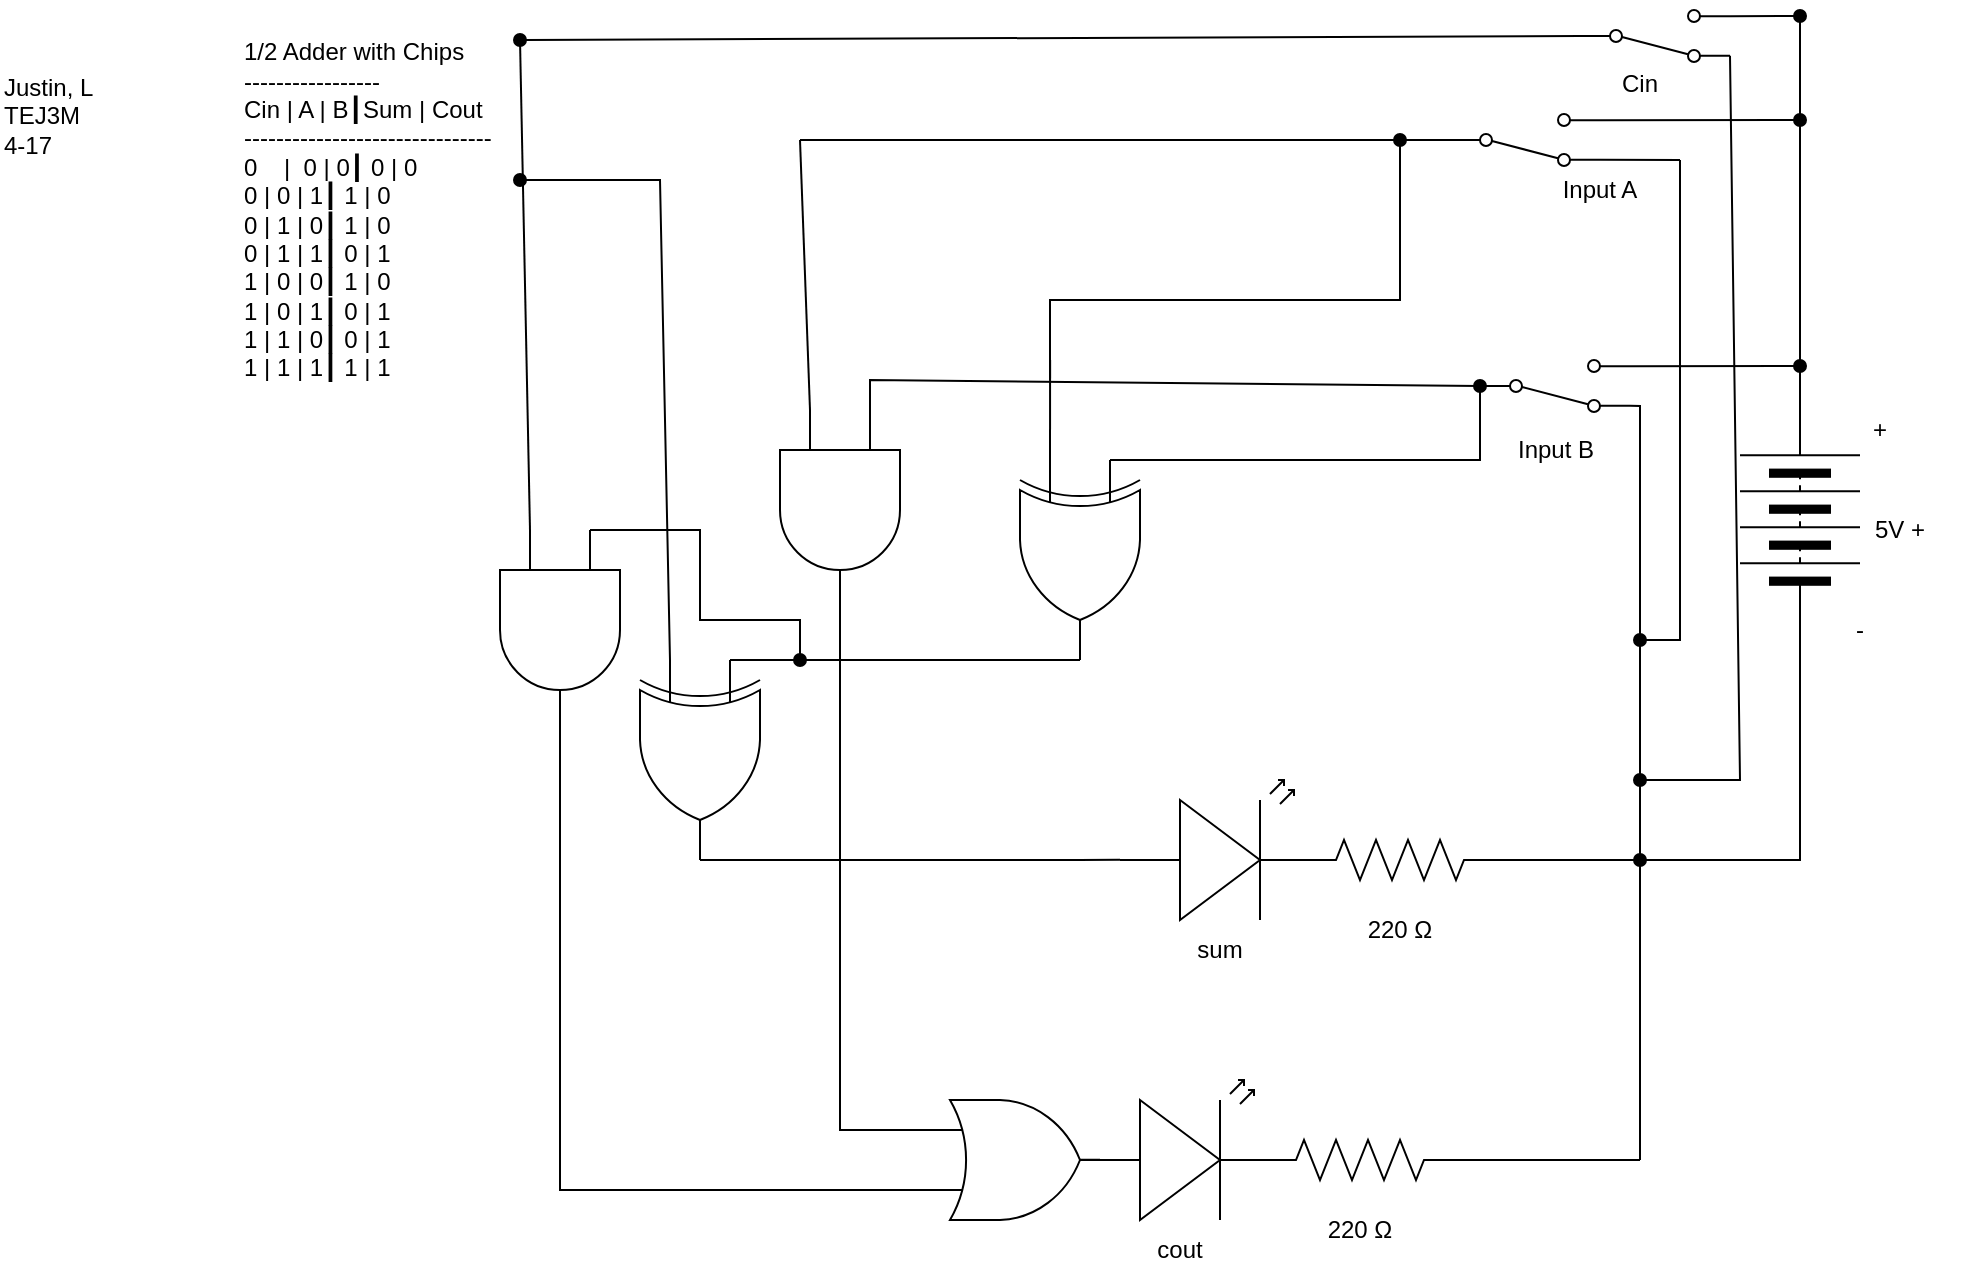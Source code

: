 <mxfile>
    <diagram id="ciPo3X5teLXdfqjWm5yF" name="Page-1">
        <mxGraphModel dx="1936" dy="700" grid="1" gridSize="10" guides="1" tooltips="1" connect="1" arrows="1" fold="1" page="1" pageScale="1" pageWidth="850" pageHeight="1100" math="0" shadow="0">
            <root>
                <mxCell id="0"/>
                <mxCell id="1" parent="0"/>
                <mxCell id="550" style="edgeStyle=none;html=1;exitX=0;exitY=0.25;exitDx=0;exitDy=0;exitPerimeter=0;entryX=0;entryY=0.5;entryDx=0;entryDy=0;endArrow=oval;endFill=1;rounded=0;startArrow=none;startFill=0;" parent="1" target="554" edge="1">
                    <mxGeometry relative="1" as="geometry">
                        <Array as="points">
                            <mxPoint x="450" y="270"/>
                        </Array>
                        <mxPoint x="265" y="270" as="sourcePoint"/>
                    </mxGeometry>
                </mxCell>
                <mxCell id="551" style="edgeStyle=none;rounded=0;html=1;endArrow=oval;endFill=1;startArrow=none;startFill=0;" parent="1" edge="1">
                    <mxGeometry relative="1" as="geometry">
                        <mxPoint x="530" y="470" as="targetPoint"/>
                        <mxPoint x="530" y="260" as="sourcePoint"/>
                        <Array as="points">
                            <mxPoint x="530" y="280"/>
                        </Array>
                    </mxGeometry>
                </mxCell>
                <mxCell id="552" style="edgeStyle=none;html=1;exitX=1;exitY=0.12;exitDx=0;exitDy=0;endArrow=oval;endFill=1;startArrow=none;startFill=0;" parent="1" source="554" edge="1">
                    <mxGeometry relative="1" as="geometry">
                        <mxPoint x="610" y="223" as="targetPoint"/>
                    </mxGeometry>
                </mxCell>
                <mxCell id="553" style="edgeStyle=none;rounded=0;jumpStyle=none;html=1;exitX=1;exitY=0.88;exitDx=0;exitDy=0;strokeColor=default;strokeWidth=1;startArrow=none;startFill=0;endArrow=none;endFill=0;endSize=6;" parent="1" source="554" edge="1">
                    <mxGeometry relative="1" as="geometry">
                        <mxPoint x="530" y="256.884" as="targetPoint"/>
                        <Array as="points">
                            <mxPoint x="530" y="243"/>
                            <mxPoint x="530" y="260"/>
                        </Array>
                    </mxGeometry>
                </mxCell>
                <mxCell id="554" value="" style="shape=mxgraph.electrical.electro-mechanical.twoWaySwitch;aspect=fixed;elSwitchState=2;flipV=1;" parent="1" vertex="1">
                    <mxGeometry x="450" y="220" width="75" height="26" as="geometry"/>
                </mxCell>
                <mxCell id="555" style="edgeStyle=none;html=1;exitX=0;exitY=0.57;exitDx=0;exitDy=0;exitPerimeter=0;endArrow=none;endFill=0;entryX=1;entryY=0.5;entryDx=0;entryDy=0;entryPerimeter=0;" parent="1" source="556" edge="1">
                    <mxGeometry relative="1" as="geometry">
                        <mxPoint x="250" y="470" as="targetPoint"/>
                    </mxGeometry>
                </mxCell>
                <mxCell id="556" value="" style="verticalLabelPosition=bottom;shadow=0;dashed=0;align=center;html=1;verticalAlign=top;shape=mxgraph.electrical.opto_electronics.led_2;pointerEvents=1;" parent="1" vertex="1">
                    <mxGeometry x="270" y="430" width="100" height="70" as="geometry"/>
                </mxCell>
                <mxCell id="557" style="edgeStyle=none;rounded=0;html=1;startArrow=none;startFill=0;endArrow=none;endFill=0;" parent="1" source="558" edge="1">
                    <mxGeometry relative="1" as="geometry">
                        <mxPoint x="550" y="470" as="targetPoint"/>
                    </mxGeometry>
                </mxCell>
                <mxCell id="558" value="" style="pointerEvents=1;verticalLabelPosition=bottom;shadow=0;dashed=0;align=center;html=1;verticalAlign=top;shape=mxgraph.electrical.resistors.resistor_2;" parent="1" vertex="1">
                    <mxGeometry x="360" y="460" width="100" height="20" as="geometry"/>
                </mxCell>
                <mxCell id="559" style="edgeStyle=none;rounded=0;html=1;exitX=1;exitY=0.5;exitDx=0;exitDy=0;startArrow=none;startFill=0;endArrow=none;endFill=0;" parent="1" source="561" edge="1">
                    <mxGeometry relative="1" as="geometry">
                        <mxPoint x="550" y="470" as="targetPoint"/>
                        <mxPoint x="560" y="380" as="sourcePoint"/>
                        <Array as="points">
                            <mxPoint x="610" y="470"/>
                        </Array>
                    </mxGeometry>
                </mxCell>
                <mxCell id="560" style="edgeStyle=none;html=1;exitX=0;exitY=0.5;exitDx=0;exitDy=0;endArrow=none;endFill=0;" parent="1" source="561" edge="1">
                    <mxGeometry relative="1" as="geometry">
                        <mxPoint x="610" y="50" as="targetPoint"/>
                        <Array as="points">
                            <mxPoint x="610" y="230"/>
                        </Array>
                    </mxGeometry>
                </mxCell>
                <mxCell id="561" value="" style="pointerEvents=1;verticalLabelPosition=bottom;shadow=0;dashed=0;align=center;html=1;verticalAlign=top;shape=mxgraph.electrical.miscellaneous.batteryStack;rotation=90;flipV=0;flipH=1;" parent="1" vertex="1">
                    <mxGeometry x="560" y="270" width="100" height="60" as="geometry"/>
                </mxCell>
                <mxCell id="562" value="1/2 Adder with Chips&lt;br&gt;-----------------&lt;br&gt;&lt;div style=&quot;&quot;&gt;Cin | A | B┃Sum | Cout&lt;/div&gt;&lt;div style=&quot;&quot;&gt;-------------------------------&lt;/div&gt;&lt;div style=&quot;&quot;&gt;0&amp;nbsp; &amp;nbsp; |&amp;nbsp; 0 | 0┃ 0 | 0&lt;/div&gt;&lt;div style=&quot;&quot;&gt;0 | 0 | 1┃ 1 | 0&lt;/div&gt;&lt;div style=&quot;&quot;&gt;0 | 1 | 0┃ 1 | 0&lt;/div&gt;&lt;div style=&quot;&quot;&gt;0 | 1 | 1┃ 0 | 1&lt;/div&gt;&lt;div style=&quot;&quot;&gt;1 | 0 | 0┃ 1 | 0&lt;/div&gt;&lt;div style=&quot;&quot;&gt;1 | 0 | 1┃ 0 | 1&lt;/div&gt;&lt;div style=&quot;&quot;&gt;1 | 1 | 0┃ 0 | 1&lt;/div&gt;&lt;div style=&quot;&quot;&gt;1 | 1 | 1┃ 1 | 1&lt;/div&gt;" style="text;strokeColor=none;align=left;fillColor=none;html=1;verticalAlign=middle;whiteSpace=wrap;rounded=0;" parent="1" vertex="1">
                    <mxGeometry x="-170" y="90" width="130" height="109" as="geometry"/>
                </mxCell>
                <mxCell id="563" value="Justin, L&lt;br&gt;TEJ3M&lt;br&gt;4-17&lt;br&gt;&lt;span style=&quot;color: rgba(0, 0, 0, 0); font-family: monospace; font-size: 0px;&quot;&gt;%3CmxGraphModel%3E%3Croot%3E%3CmxCell%20id%3D%220%22%2F%3E%3CmxCell%20id%3D%221%22%20parent%3D%220%22%2F%3E%3CmxCell%20id%3D%222%22%20value%3D%225%20V%22%20style%3D%22text%3BstrokeColor%3Dnone%3Balign%3Dcenter%3BfillColor%3Dnone%3Bhtml%3D1%3BverticalAlign%3Dmiddle%3BwhiteSpace%3Dwrap%3Brounded%3D0%3B%22%20vertex%3D%221%22%20parent%3D%221%22%3E%3CmxGeometry%20x%3D%22550%22%20y%3D%22275%22%20width%3D%2260%22%20height%3D%2230%22%20as%3D%22geometry%22%2F%3E%3C%2FmxCell%3E%3C%2Froot%3E%3C%2FmxGraphModel%3E&lt;/span&gt;" style="text;strokeColor=none;align=left;fillColor=none;html=1;verticalAlign=middle;whiteSpace=wrap;rounded=0;" parent="1" vertex="1">
                    <mxGeometry x="-290" y="89" width="60" height="31" as="geometry"/>
                </mxCell>
                <mxCell id="564" value="5V +" style="text;strokeColor=none;align=center;fillColor=none;html=1;verticalAlign=middle;whiteSpace=wrap;rounded=0;" parent="1" vertex="1">
                    <mxGeometry x="630" y="290" width="60" height="30" as="geometry"/>
                </mxCell>
                <mxCell id="565" value="220 Ω" style="text;strokeColor=none;align=center;fillColor=none;html=1;verticalAlign=middle;whiteSpace=wrap;rounded=0;labelBackgroundColor=none;" parent="1" vertex="1">
                    <mxGeometry x="380" y="490" width="60" height="30" as="geometry"/>
                </mxCell>
                <mxCell id="566" value="Input B" style="text;strokeColor=none;align=center;fillColor=none;html=1;verticalAlign=middle;whiteSpace=wrap;rounded=0;labelBackgroundColor=none;" parent="1" vertex="1">
                    <mxGeometry x="457.5" y="250" width="60" height="30" as="geometry"/>
                </mxCell>
                <mxCell id="567" value="sum" style="text;strokeColor=none;align=center;fillColor=none;html=1;verticalAlign=middle;whiteSpace=wrap;rounded=0;labelBackgroundColor=none;" parent="1" vertex="1">
                    <mxGeometry x="290" y="500" width="60" height="30" as="geometry"/>
                </mxCell>
                <mxCell id="568" value="+" style="text;strokeColor=none;align=center;fillColor=none;html=1;verticalAlign=middle;whiteSpace=wrap;rounded=0;" parent="1" vertex="1">
                    <mxGeometry x="620" y="240" width="60" height="30" as="geometry"/>
                </mxCell>
                <mxCell id="569" value="-" style="text;strokeColor=none;align=center;fillColor=none;html=1;verticalAlign=middle;whiteSpace=wrap;rounded=0;" parent="1" vertex="1">
                    <mxGeometry x="610" y="340" width="60" height="30" as="geometry"/>
                </mxCell>
                <mxCell id="570" value="Input A" style="text;strokeColor=none;align=center;fillColor=none;html=1;verticalAlign=middle;whiteSpace=wrap;rounded=0;labelBackgroundColor=none;" parent="1" vertex="1">
                    <mxGeometry x="480" y="120" width="60" height="30" as="geometry"/>
                </mxCell>
                <mxCell id="571" style="edgeStyle=none;html=1;endArrow=oval;endFill=1;rounded=0;startArrow=none;startFill=0;strokeColor=default;strokeWidth=1;endSize=6;jumpStyle=none;" parent="1" edge="1">
                    <mxGeometry relative="1" as="geometry">
                        <mxPoint x="530" y="360" as="targetPoint"/>
                        <mxPoint x="550" y="120" as="sourcePoint"/>
                        <Array as="points">
                            <mxPoint x="550" y="360"/>
                            <mxPoint x="530" y="360"/>
                        </Array>
                    </mxGeometry>
                </mxCell>
                <mxCell id="572" style="edgeStyle=none;rounded=0;html=1;exitX=1;exitY=0.88;exitDx=0;exitDy=0;startArrow=none;startFill=0;endArrow=none;endFill=0;" parent="1" source="575" edge="1">
                    <mxGeometry relative="1" as="geometry">
                        <mxPoint x="550" y="120" as="targetPoint"/>
                    </mxGeometry>
                </mxCell>
                <mxCell id="573" style="edgeStyle=none;rounded=0;jumpStyle=none;html=1;exitX=1;exitY=0.12;exitDx=0;exitDy=0;strokeColor=default;strokeWidth=1;startArrow=none;startFill=0;endArrow=oval;endFill=1;endSize=6;" parent="1" source="575" edge="1">
                    <mxGeometry relative="1" as="geometry">
                        <mxPoint x="610" y="100" as="targetPoint"/>
                    </mxGeometry>
                </mxCell>
                <mxCell id="574" style="edgeStyle=none;rounded=0;html=1;endArrow=none;endFill=0;startArrow=oval;startFill=1;" parent="1" edge="1">
                    <mxGeometry relative="1" as="geometry">
                        <mxPoint x="235" y="230" as="targetPoint"/>
                        <Array as="points">
                            <mxPoint x="410" y="190"/>
                            <mxPoint x="235" y="190"/>
                        </Array>
                        <mxPoint x="410" y="110" as="sourcePoint"/>
                    </mxGeometry>
                </mxCell>
                <mxCell id="602" style="edgeStyle=none;html=1;exitX=0;exitY=0.5;exitDx=0;exitDy=0;startArrow=none;startFill=0;endArrow=none;endFill=0;" parent="1" source="575" edge="1">
                    <mxGeometry relative="1" as="geometry">
                        <mxPoint x="410" y="110" as="targetPoint"/>
                    </mxGeometry>
                </mxCell>
                <mxCell id="608" style="edgeStyle=none;rounded=0;html=1;exitX=0;exitY=0.5;exitDx=0;exitDy=0;startArrow=none;startFill=0;endArrow=none;endFill=0;fillColor=none;" parent="1" source="575" edge="1">
                    <mxGeometry relative="1" as="geometry">
                        <mxPoint x="110" y="110" as="targetPoint"/>
                    </mxGeometry>
                </mxCell>
                <mxCell id="575" value="" style="shape=mxgraph.electrical.electro-mechanical.twoWaySwitch;aspect=fixed;elSwitchState=2;flipV=1;" parent="1" vertex="1">
                    <mxGeometry x="435" y="97" width="75" height="26" as="geometry"/>
                </mxCell>
                <mxCell id="576" value="" style="edgeStyle=none;orthogonalLoop=1;jettySize=auto;html=1;rounded=0;strokeColor=default;strokeWidth=1;startArrow=none;startFill=0;endArrow=none;endFill=0;endSize=6;jumpStyle=none;" parent="1" edge="1">
                    <mxGeometry width="80" relative="1" as="geometry">
                        <mxPoint x="530" y="260" as="sourcePoint"/>
                        <mxPoint x="530" y="260" as="targetPoint"/>
                        <Array as="points"/>
                    </mxGeometry>
                </mxCell>
                <mxCell id="583" style="edgeStyle=none;html=1;exitX=0;exitY=0.75;exitDx=0;exitDy=0;exitPerimeter=0;endArrow=none;endFill=0;" parent="1" edge="1">
                    <mxGeometry relative="1" as="geometry">
                        <mxPoint x="235.062" y="220" as="targetPoint"/>
                        <mxPoint x="235" y="270" as="sourcePoint"/>
                    </mxGeometry>
                </mxCell>
                <mxCell id="630" style="edgeStyle=none;rounded=0;html=1;exitX=1;exitY=0.5;exitDx=0;exitDy=0;exitPerimeter=0;entryX=0;entryY=0.25;entryDx=0;entryDy=0;entryPerimeter=0;startArrow=none;startFill=0;endArrow=none;endFill=0;" edge="1" parent="1" source="585" target="616">
                    <mxGeometry relative="1" as="geometry"/>
                </mxCell>
                <mxCell id="585" value="" style="verticalLabelPosition=bottom;shadow=0;dashed=0;align=center;html=1;verticalAlign=top;shape=mxgraph.electrical.logic_gates.logic_gate;operation=xor;rotation=90;" parent="1" vertex="1">
                    <mxGeometry x="200" y="290" width="100" height="60" as="geometry"/>
                </mxCell>
                <mxCell id="595" value="" style="verticalLabelPosition=bottom;shadow=0;dashed=0;align=center;html=1;verticalAlign=top;shape=mxgraph.electrical.opto_electronics.led_2;pointerEvents=1;" parent="1" vertex="1">
                    <mxGeometry x="250" y="580" width="100" height="70" as="geometry"/>
                </mxCell>
                <mxCell id="596" style="edgeStyle=none;rounded=0;html=1;startArrow=none;startFill=0;endArrow=none;endFill=0;" parent="1" source="597" edge="1">
                    <mxGeometry relative="1" as="geometry">
                        <mxPoint x="530" y="620" as="targetPoint"/>
                    </mxGeometry>
                </mxCell>
                <mxCell id="597" value="" style="pointerEvents=1;verticalLabelPosition=bottom;shadow=0;dashed=0;align=center;html=1;verticalAlign=top;shape=mxgraph.electrical.resistors.resistor_2;" parent="1" vertex="1">
                    <mxGeometry x="340" y="610" width="100" height="20" as="geometry"/>
                </mxCell>
                <mxCell id="598" value="220 Ω" style="text;strokeColor=none;align=center;fillColor=none;html=1;verticalAlign=middle;whiteSpace=wrap;rounded=0;labelBackgroundColor=none;" parent="1" vertex="1">
                    <mxGeometry x="360" y="640" width="60" height="30" as="geometry"/>
                </mxCell>
                <mxCell id="599" value="cout" style="text;strokeColor=none;align=center;fillColor=none;html=1;verticalAlign=middle;whiteSpace=wrap;rounded=0;labelBackgroundColor=none;" parent="1" vertex="1">
                    <mxGeometry x="270" y="650" width="60" height="30" as="geometry"/>
                </mxCell>
                <mxCell id="600" value="" style="edgeStyle=none;orthogonalLoop=1;jettySize=auto;html=1;endArrow=none;endFill=0;" parent="1" edge="1">
                    <mxGeometry width="80" relative="1" as="geometry">
                        <mxPoint x="530" y="463.6" as="sourcePoint"/>
                        <mxPoint x="530" y="620" as="targetPoint"/>
                        <Array as="points"/>
                    </mxGeometry>
                </mxCell>
                <mxCell id="604" value="" style="edgeStyle=none;orthogonalLoop=1;jettySize=auto;html=1;endArrow=none;endFill=0;" parent="1" target="603" edge="1">
                    <mxGeometry width="80" relative="1" as="geometry">
                        <mxPoint x="130" y="340" as="sourcePoint"/>
                        <mxPoint x="130" y="620" as="targetPoint"/>
                        <Array as="points"/>
                    </mxGeometry>
                </mxCell>
                <mxCell id="605" style="edgeStyle=none;html=1;exitX=0;exitY=0.25;exitDx=0;exitDy=0;exitPerimeter=0;entryX=0;entryY=0.5;entryDx=0;entryDy=0;startArrow=none;startFill=0;endArrow=none;endFill=0;rounded=0;" parent="1" source="603" target="554" edge="1">
                    <mxGeometry relative="1" as="geometry">
                        <Array as="points">
                            <mxPoint x="145" y="230"/>
                        </Array>
                    </mxGeometry>
                </mxCell>
                <mxCell id="609" style="edgeStyle=none;rounded=0;html=1;exitX=0;exitY=0.75;exitDx=0;exitDy=0;exitPerimeter=0;startArrow=none;startFill=0;endArrow=none;endFill=0;fillColor=none;strokeColor=default;" parent="1" source="603" edge="1">
                    <mxGeometry relative="1" as="geometry">
                        <mxPoint x="110" y="110" as="targetPoint"/>
                    </mxGeometry>
                </mxCell>
                <mxCell id="603" value="" style="verticalLabelPosition=bottom;shadow=0;dashed=0;align=center;html=1;verticalAlign=top;shape=mxgraph.electrical.logic_gates.logic_gate;operation=and;rotation=90;" parent="1" vertex="1">
                    <mxGeometry x="80" y="265" width="100" height="60" as="geometry"/>
                </mxCell>
                <mxCell id="611" value="" style="edgeStyle=none;html=1;exitX=0;exitY=0.57;exitDx=0;exitDy=0;exitPerimeter=0;endArrow=none;endFill=0;" edge="1" parent="1" source="595">
                    <mxGeometry relative="1" as="geometry">
                        <mxPoint x="260" y="619.875" as="targetPoint"/>
                        <mxPoint x="250" y="619.9" as="sourcePoint"/>
                    </mxGeometry>
                </mxCell>
                <mxCell id="614" style="edgeStyle=none;html=1;entryX=1;entryY=0.5;entryDx=0;entryDy=0;entryPerimeter=0;endArrow=none;endFill=0;exitX=0;exitY=0.25;exitDx=0;exitDy=0;exitPerimeter=0;rounded=0;" edge="1" parent="1" source="612" target="603">
                    <mxGeometry relative="1" as="geometry">
                        <mxPoint x="130" y="600" as="sourcePoint"/>
                        <Array as="points">
                            <mxPoint x="130" y="605"/>
                        </Array>
                    </mxGeometry>
                </mxCell>
                <mxCell id="612" value="" style="verticalLabelPosition=bottom;shadow=0;dashed=0;align=center;html=1;verticalAlign=top;shape=mxgraph.electrical.logic_gates.logic_gate;operation=or;" vertex="1" parent="1">
                    <mxGeometry x="170" y="590" width="100" height="60" as="geometry"/>
                </mxCell>
                <mxCell id="628" style="edgeStyle=none;rounded=0;html=1;exitX=1;exitY=0.5;exitDx=0;exitDy=0;exitPerimeter=0;entryX=0;entryY=0.75;entryDx=0;entryDy=0;entryPerimeter=0;startArrow=none;startFill=0;endArrow=none;endFill=0;" edge="1" parent="1" source="613" target="612">
                    <mxGeometry relative="1" as="geometry">
                        <Array as="points">
                            <mxPoint x="-10" y="635"/>
                        </Array>
                    </mxGeometry>
                </mxCell>
                <mxCell id="629" style="edgeStyle=none;rounded=0;html=1;exitX=0;exitY=0.75;exitDx=0;exitDy=0;exitPerimeter=0;startArrow=none;startFill=0;endArrow=none;endFill=0;" edge="1" parent="1" source="613">
                    <mxGeometry relative="1" as="geometry">
                        <mxPoint x="-30.0" y="60" as="targetPoint"/>
                    </mxGeometry>
                </mxCell>
                <mxCell id="631" style="edgeStyle=none;rounded=0;html=1;exitX=0;exitY=0.25;exitDx=0;exitDy=0;exitPerimeter=0;startArrow=none;startFill=0;endArrow=oval;endFill=1;" edge="1" parent="1" source="613">
                    <mxGeometry relative="1" as="geometry">
                        <mxPoint x="110" y="370" as="targetPoint"/>
                        <Array as="points">
                            <mxPoint x="60" y="305"/>
                            <mxPoint x="60" y="350"/>
                            <mxPoint x="110" y="350"/>
                        </Array>
                    </mxGeometry>
                </mxCell>
                <mxCell id="613" value="" style="verticalLabelPosition=bottom;shadow=0;dashed=0;align=center;html=1;verticalAlign=top;shape=mxgraph.electrical.logic_gates.logic_gate;operation=and;rotation=90;" vertex="1" parent="1">
                    <mxGeometry x="-60" y="325" width="100" height="60" as="geometry"/>
                </mxCell>
                <mxCell id="617" style="edgeStyle=none;rounded=0;html=1;exitX=1;exitY=0.5;exitDx=0;exitDy=0;exitPerimeter=0;endArrow=none;endFill=0;" edge="1" parent="1" source="616">
                    <mxGeometry relative="1" as="geometry">
                        <mxPoint x="250" y="470" as="targetPoint"/>
                    </mxGeometry>
                </mxCell>
                <mxCell id="632" style="edgeStyle=none;rounded=0;html=1;exitX=0;exitY=0.75;exitDx=0;exitDy=0;exitPerimeter=0;startArrow=none;startFill=0;endArrow=oval;endFill=1;" edge="1" parent="1" source="616">
                    <mxGeometry relative="1" as="geometry">
                        <mxPoint x="-30" y="130" as="targetPoint"/>
                        <Array as="points">
                            <mxPoint x="40" y="130"/>
                        </Array>
                    </mxGeometry>
                </mxCell>
                <mxCell id="616" value="" style="verticalLabelPosition=bottom;shadow=0;dashed=0;align=center;html=1;verticalAlign=top;shape=mxgraph.electrical.logic_gates.logic_gate;operation=xor;rotation=90;" vertex="1" parent="1">
                    <mxGeometry x="10" y="390" width="100" height="60" as="geometry"/>
                </mxCell>
                <mxCell id="622" style="edgeStyle=none;rounded=0;html=1;exitX=1;exitY=0.88;exitDx=0;exitDy=0;endArrow=oval;endFill=1;startArrow=none;startFill=0;" edge="1" parent="1" source="620">
                    <mxGeometry relative="1" as="geometry">
                        <mxPoint x="530" y="430" as="targetPoint"/>
                        <Array as="points">
                            <mxPoint x="580" y="430"/>
                        </Array>
                    </mxGeometry>
                </mxCell>
                <mxCell id="623" style="edgeStyle=none;rounded=0;html=1;exitX=1;exitY=0.12;exitDx=0;exitDy=0;startArrow=none;startFill=0;endArrow=oval;endFill=1;" edge="1" parent="1" source="620">
                    <mxGeometry relative="1" as="geometry">
                        <mxPoint x="610" y="48" as="targetPoint"/>
                    </mxGeometry>
                </mxCell>
                <mxCell id="625" style="edgeStyle=none;rounded=0;html=1;exitX=0;exitY=0.5;exitDx=0;exitDy=0;startArrow=none;startFill=0;endArrow=oval;endFill=1;" edge="1" parent="1" source="620">
                    <mxGeometry relative="1" as="geometry">
                        <mxPoint x="-30" y="60" as="targetPoint"/>
                    </mxGeometry>
                </mxCell>
                <mxCell id="620" value="" style="shape=mxgraph.electrical.electro-mechanical.twoWaySwitch;aspect=fixed;elSwitchState=2;flipV=1;flipH=0;" vertex="1" parent="1">
                    <mxGeometry x="500" y="45" width="75" height="26" as="geometry"/>
                </mxCell>
                <mxCell id="633" value="Cin" style="text;strokeColor=none;align=center;fillColor=none;html=1;verticalAlign=middle;whiteSpace=wrap;rounded=0;labelBackgroundColor=none;" vertex="1" parent="1">
                    <mxGeometry x="500" y="67" width="60" height="30" as="geometry"/>
                </mxCell>
            </root>
        </mxGraphModel>
    </diagram>
</mxfile>
